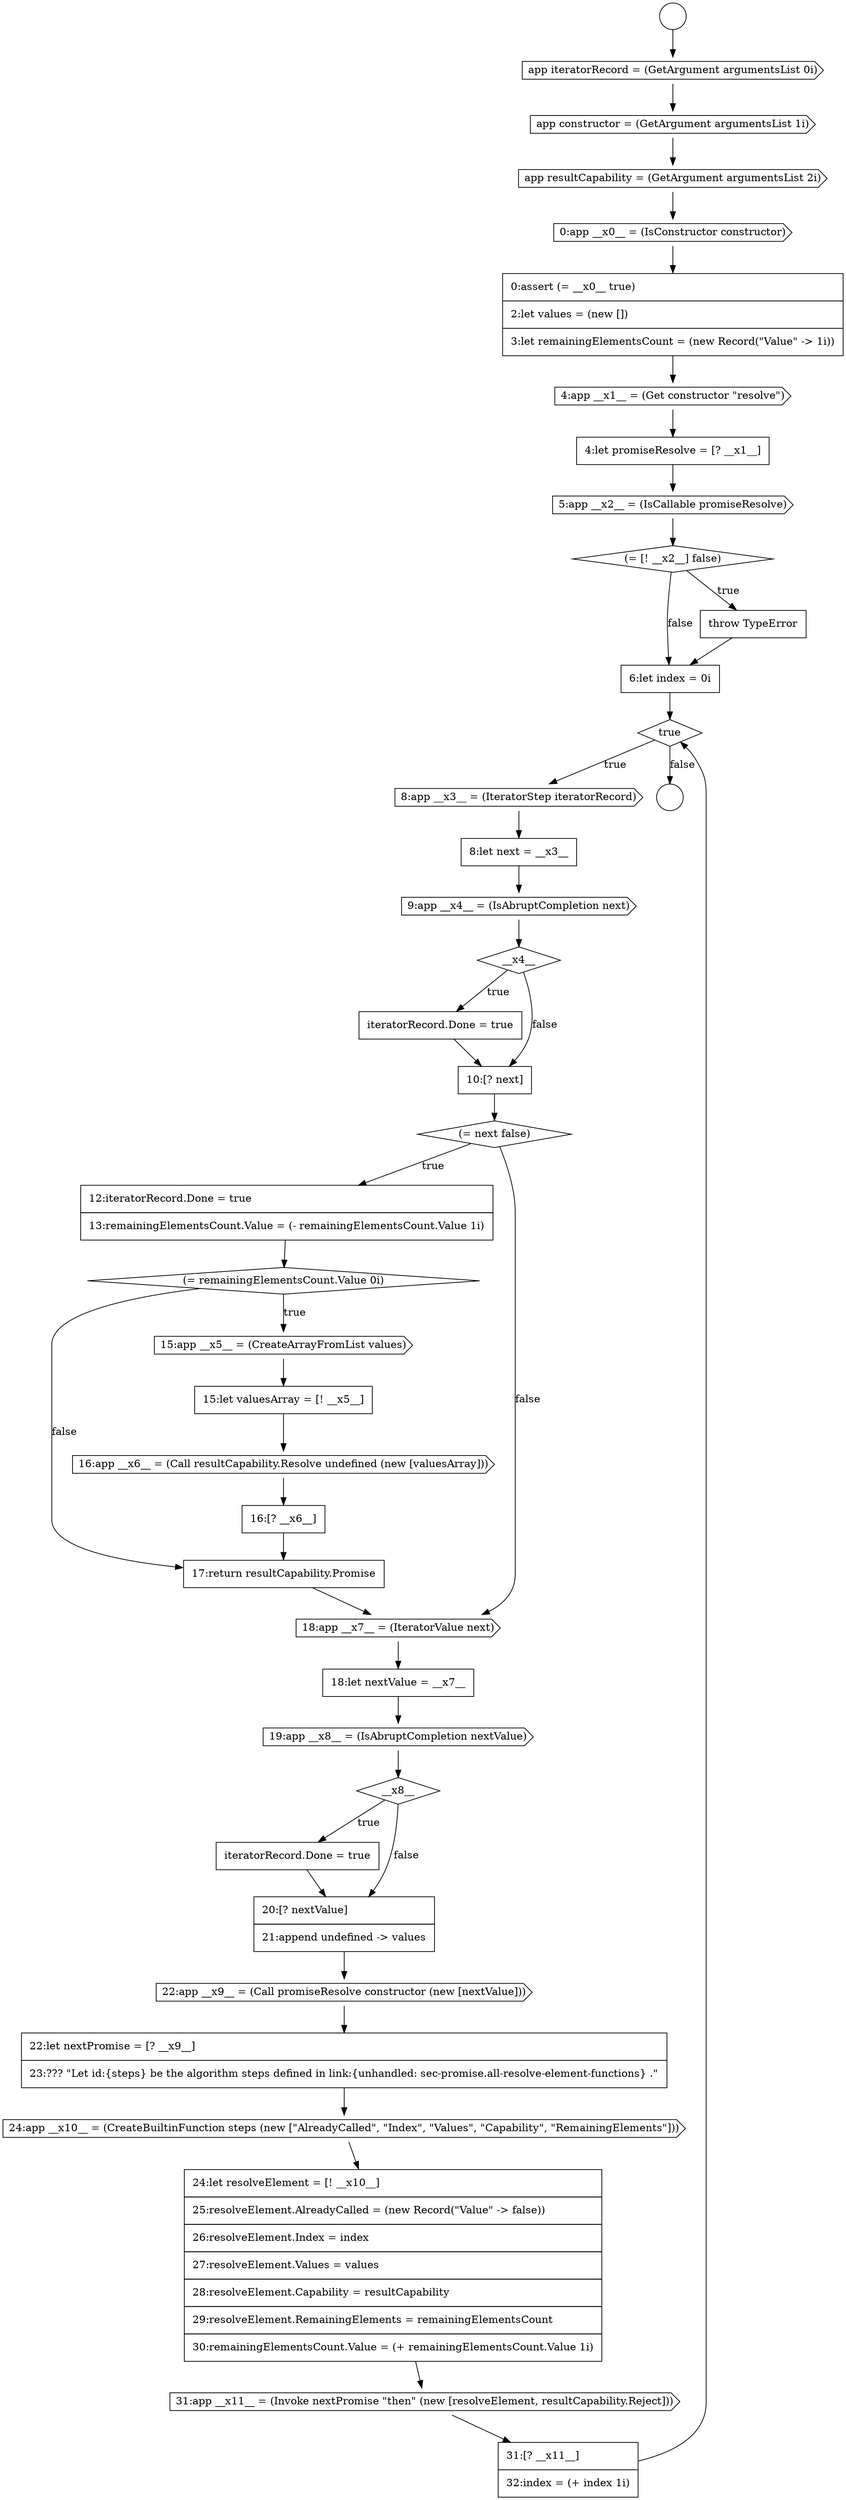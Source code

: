digraph {
  node18328 [shape=cds, label=<<font color="black">5:app __x2__ = (IsCallable promiseResolve)</font>> color="black" fillcolor="white" style=filled]
  node18356 [shape=none, margin=0, label=<<font color="black">
    <table border="0" cellborder="1" cellspacing="0" cellpadding="10">
      <tr><td align="left">24:let resolveElement = [! __x10__]</td></tr>
      <tr><td align="left">25:resolveElement.AlreadyCalled = (new Record(&quot;Value&quot; -&gt; false))</td></tr>
      <tr><td align="left">26:resolveElement.Index = index</td></tr>
      <tr><td align="left">27:resolveElement.Values = values</td></tr>
      <tr><td align="left">28:resolveElement.Capability = resultCapability</td></tr>
      <tr><td align="left">29:resolveElement.RemainingElements = remainingElementsCount</td></tr>
      <tr><td align="left">30:remainingElementsCount.Value = (+ remainingElementsCount.Value 1i)</td></tr>
    </table>
  </font>> color="black" fillcolor="white" style=filled]
  node18333 [shape=cds, label=<<font color="black">8:app __x3__ = (IteratorStep iteratorRecord)</font>> color="black" fillcolor="white" style=filled]
  node18344 [shape=cds, label=<<font color="black">16:app __x6__ = (Call resultCapability.Resolve undefined (new [valuesArray]))</font>> color="black" fillcolor="white" style=filled]
  node18340 [shape=none, margin=0, label=<<font color="black">
    <table border="0" cellborder="1" cellspacing="0" cellpadding="10">
      <tr><td align="left">12:iteratorRecord.Done = true</td></tr>
      <tr><td align="left">13:remainingElementsCount.Value = (- remainingElementsCount.Value 1i)</td></tr>
    </table>
  </font>> color="black" fillcolor="white" style=filled]
  node18351 [shape=none, margin=0, label=<<font color="black">
    <table border="0" cellborder="1" cellspacing="0" cellpadding="10">
      <tr><td align="left">iteratorRecord.Done = true</td></tr>
    </table>
  </font>> color="black" fillcolor="white" style=filled]
  node18347 [shape=cds, label=<<font color="black">18:app __x7__ = (IteratorValue next)</font>> color="black" fillcolor="white" style=filled]
  node18357 [shape=cds, label=<<font color="black">31:app __x11__ = (Invoke nextPromise &quot;then&quot; (new [resolveElement, resultCapability.Reject]))</font>> color="black" fillcolor="white" style=filled]
  node18350 [shape=diamond, label=<<font color="black">__x8__</font>> color="black" fillcolor="white" style=filled]
  node18331 [shape=none, margin=0, label=<<font color="black">
    <table border="0" cellborder="1" cellspacing="0" cellpadding="10">
      <tr><td align="left">6:let index = 0i</td></tr>
    </table>
  </font>> color="black" fillcolor="white" style=filled]
  node18335 [shape=cds, label=<<font color="black">9:app __x4__ = (IsAbruptCompletion next)</font>> color="black" fillcolor="white" style=filled]
  node18346 [shape=none, margin=0, label=<<font color="black">
    <table border="0" cellborder="1" cellspacing="0" cellpadding="10">
      <tr><td align="left">17:return resultCapability.Promise</td></tr>
    </table>
  </font>> color="black" fillcolor="white" style=filled]
  node18355 [shape=cds, label=<<font color="black">24:app __x10__ = (CreateBuiltinFunction steps (new [&quot;AlreadyCalled&quot;, &quot;Index&quot;, &quot;Values&quot;, &quot;Capability&quot;, &quot;RemainingElements&quot;]))</font>> color="black" fillcolor="white" style=filled]
  node18349 [shape=cds, label=<<font color="black">19:app __x8__ = (IsAbruptCompletion nextValue)</font>> color="black" fillcolor="white" style=filled]
  node18337 [shape=none, margin=0, label=<<font color="black">
    <table border="0" cellborder="1" cellspacing="0" cellpadding="10">
      <tr><td align="left">iteratorRecord.Done = true</td></tr>
    </table>
  </font>> color="black" fillcolor="white" style=filled]
  node18352 [shape=none, margin=0, label=<<font color="black">
    <table border="0" cellborder="1" cellspacing="0" cellpadding="10">
      <tr><td align="left">20:[? nextValue]</td></tr>
      <tr><td align="left">21:append undefined -&gt; values</td></tr>
    </table>
  </font>> color="black" fillcolor="white" style=filled]
  node18342 [shape=cds, label=<<font color="black">15:app __x5__ = (CreateArrayFromList values)</font>> color="black" fillcolor="white" style=filled]
  node18323 [shape=cds, label=<<font color="black">app resultCapability = (GetArgument argumentsList 2i)</font>> color="black" fillcolor="white" style=filled]
  node18334 [shape=none, margin=0, label=<<font color="black">
    <table border="0" cellborder="1" cellspacing="0" cellpadding="10">
      <tr><td align="left">8:let next = __x3__</td></tr>
    </table>
  </font>> color="black" fillcolor="white" style=filled]
  node18336 [shape=diamond, label=<<font color="black">__x4__</font>> color="black" fillcolor="white" style=filled]
  node18321 [shape=cds, label=<<font color="black">app iteratorRecord = (GetArgument argumentsList 0i)</font>> color="black" fillcolor="white" style=filled]
  node18353 [shape=cds, label=<<font color="black">22:app __x9__ = (Call promiseResolve constructor (new [nextValue]))</font>> color="black" fillcolor="white" style=filled]
  node18320 [shape=circle label=" " color="black" fillcolor="white" style=filled]
  node18348 [shape=none, margin=0, label=<<font color="black">
    <table border="0" cellborder="1" cellspacing="0" cellpadding="10">
      <tr><td align="left">18:let nextValue = __x7__</td></tr>
    </table>
  </font>> color="black" fillcolor="white" style=filled]
  node18324 [shape=cds, label=<<font color="black">0:app __x0__ = (IsConstructor constructor)</font>> color="black" fillcolor="white" style=filled]
  node18329 [shape=diamond, label=<<font color="black">(= [! __x2__] false)</font>> color="black" fillcolor="white" style=filled]
  node18343 [shape=none, margin=0, label=<<font color="black">
    <table border="0" cellborder="1" cellspacing="0" cellpadding="10">
      <tr><td align="left">15:let valuesArray = [! __x5__]</td></tr>
    </table>
  </font>> color="black" fillcolor="white" style=filled]
  node18332 [shape=diamond, label=<<font color="black">true</font>> color="black" fillcolor="white" style=filled]
  node18325 [shape=none, margin=0, label=<<font color="black">
    <table border="0" cellborder="1" cellspacing="0" cellpadding="10">
      <tr><td align="left">0:assert (= __x0__ true)</td></tr>
      <tr><td align="left">2:let values = (new [])</td></tr>
      <tr><td align="left">3:let remainingElementsCount = (new Record(&quot;Value&quot; -&gt; 1i))</td></tr>
    </table>
  </font>> color="black" fillcolor="white" style=filled]
  node18338 [shape=none, margin=0, label=<<font color="black">
    <table border="0" cellborder="1" cellspacing="0" cellpadding="10">
      <tr><td align="left">10:[? next]</td></tr>
    </table>
  </font>> color="black" fillcolor="white" style=filled]
  node18319 [shape=circle label=" " color="black" fillcolor="white" style=filled]
  node18354 [shape=none, margin=0, label=<<font color="black">
    <table border="0" cellborder="1" cellspacing="0" cellpadding="10">
      <tr><td align="left">22:let nextPromise = [? __x9__]</td></tr>
      <tr><td align="left">23:??? &quot;Let id:{steps} be the algorithm steps defined in link:{unhandled: sec-promise.all-resolve-element-functions} .&quot;</td></tr>
    </table>
  </font>> color="black" fillcolor="white" style=filled]
  node18326 [shape=cds, label=<<font color="black">4:app __x1__ = (Get constructor &quot;resolve&quot;)</font>> color="black" fillcolor="white" style=filled]
  node18358 [shape=none, margin=0, label=<<font color="black">
    <table border="0" cellborder="1" cellspacing="0" cellpadding="10">
      <tr><td align="left">31:[? __x11__]</td></tr>
      <tr><td align="left">32:index = (+ index 1i)</td></tr>
    </table>
  </font>> color="black" fillcolor="white" style=filled]
  node18322 [shape=cds, label=<<font color="black">app constructor = (GetArgument argumentsList 1i)</font>> color="black" fillcolor="white" style=filled]
  node18341 [shape=diamond, label=<<font color="black">(= remainingElementsCount.Value 0i)</font>> color="black" fillcolor="white" style=filled]
  node18339 [shape=diamond, label=<<font color="black">(= next false)</font>> color="black" fillcolor="white" style=filled]
  node18330 [shape=none, margin=0, label=<<font color="black">
    <table border="0" cellborder="1" cellspacing="0" cellpadding="10">
      <tr><td align="left">throw TypeError</td></tr>
    </table>
  </font>> color="black" fillcolor="white" style=filled]
  node18327 [shape=none, margin=0, label=<<font color="black">
    <table border="0" cellborder="1" cellspacing="0" cellpadding="10">
      <tr><td align="left">4:let promiseResolve = [? __x1__]</td></tr>
    </table>
  </font>> color="black" fillcolor="white" style=filled]
  node18345 [shape=none, margin=0, label=<<font color="black">
    <table border="0" cellborder="1" cellspacing="0" cellpadding="10">
      <tr><td align="left">16:[? __x6__]</td></tr>
    </table>
  </font>> color="black" fillcolor="white" style=filled]
  node18344 -> node18345 [ color="black"]
  node18333 -> node18334 [ color="black"]
  node18342 -> node18343 [ color="black"]
  node18358 -> node18332 [ color="black"]
  node18346 -> node18347 [ color="black"]
  node18329 -> node18330 [label=<<font color="black">true</font>> color="black"]
  node18329 -> node18331 [label=<<font color="black">false</font>> color="black"]
  node18327 -> node18328 [ color="black"]
  node18343 -> node18344 [ color="black"]
  node18353 -> node18354 [ color="black"]
  node18334 -> node18335 [ color="black"]
  node18351 -> node18352 [ color="black"]
  node18349 -> node18350 [ color="black"]
  node18335 -> node18336 [ color="black"]
  node18330 -> node18331 [ color="black"]
  node18345 -> node18346 [ color="black"]
  node18350 -> node18351 [label=<<font color="black">true</font>> color="black"]
  node18350 -> node18352 [label=<<font color="black">false</font>> color="black"]
  node18341 -> node18342 [label=<<font color="black">true</font>> color="black"]
  node18341 -> node18346 [label=<<font color="black">false</font>> color="black"]
  node18354 -> node18355 [ color="black"]
  node18352 -> node18353 [ color="black"]
  node18355 -> node18356 [ color="black"]
  node18337 -> node18338 [ color="black"]
  node18331 -> node18332 [ color="black"]
  node18325 -> node18326 [ color="black"]
  node18326 -> node18327 [ color="black"]
  node18323 -> node18324 [ color="black"]
  node18347 -> node18348 [ color="black"]
  node18338 -> node18339 [ color="black"]
  node18319 -> node18321 [ color="black"]
  node18356 -> node18357 [ color="black"]
  node18324 -> node18325 [ color="black"]
  node18321 -> node18322 [ color="black"]
  node18336 -> node18337 [label=<<font color="black">true</font>> color="black"]
  node18336 -> node18338 [label=<<font color="black">false</font>> color="black"]
  node18328 -> node18329 [ color="black"]
  node18339 -> node18340 [label=<<font color="black">true</font>> color="black"]
  node18339 -> node18347 [label=<<font color="black">false</font>> color="black"]
  node18322 -> node18323 [ color="black"]
  node18357 -> node18358 [ color="black"]
  node18340 -> node18341 [ color="black"]
  node18348 -> node18349 [ color="black"]
  node18332 -> node18333 [label=<<font color="black">true</font>> color="black"]
  node18332 -> node18320 [label=<<font color="black">false</font>> color="black"]
}
